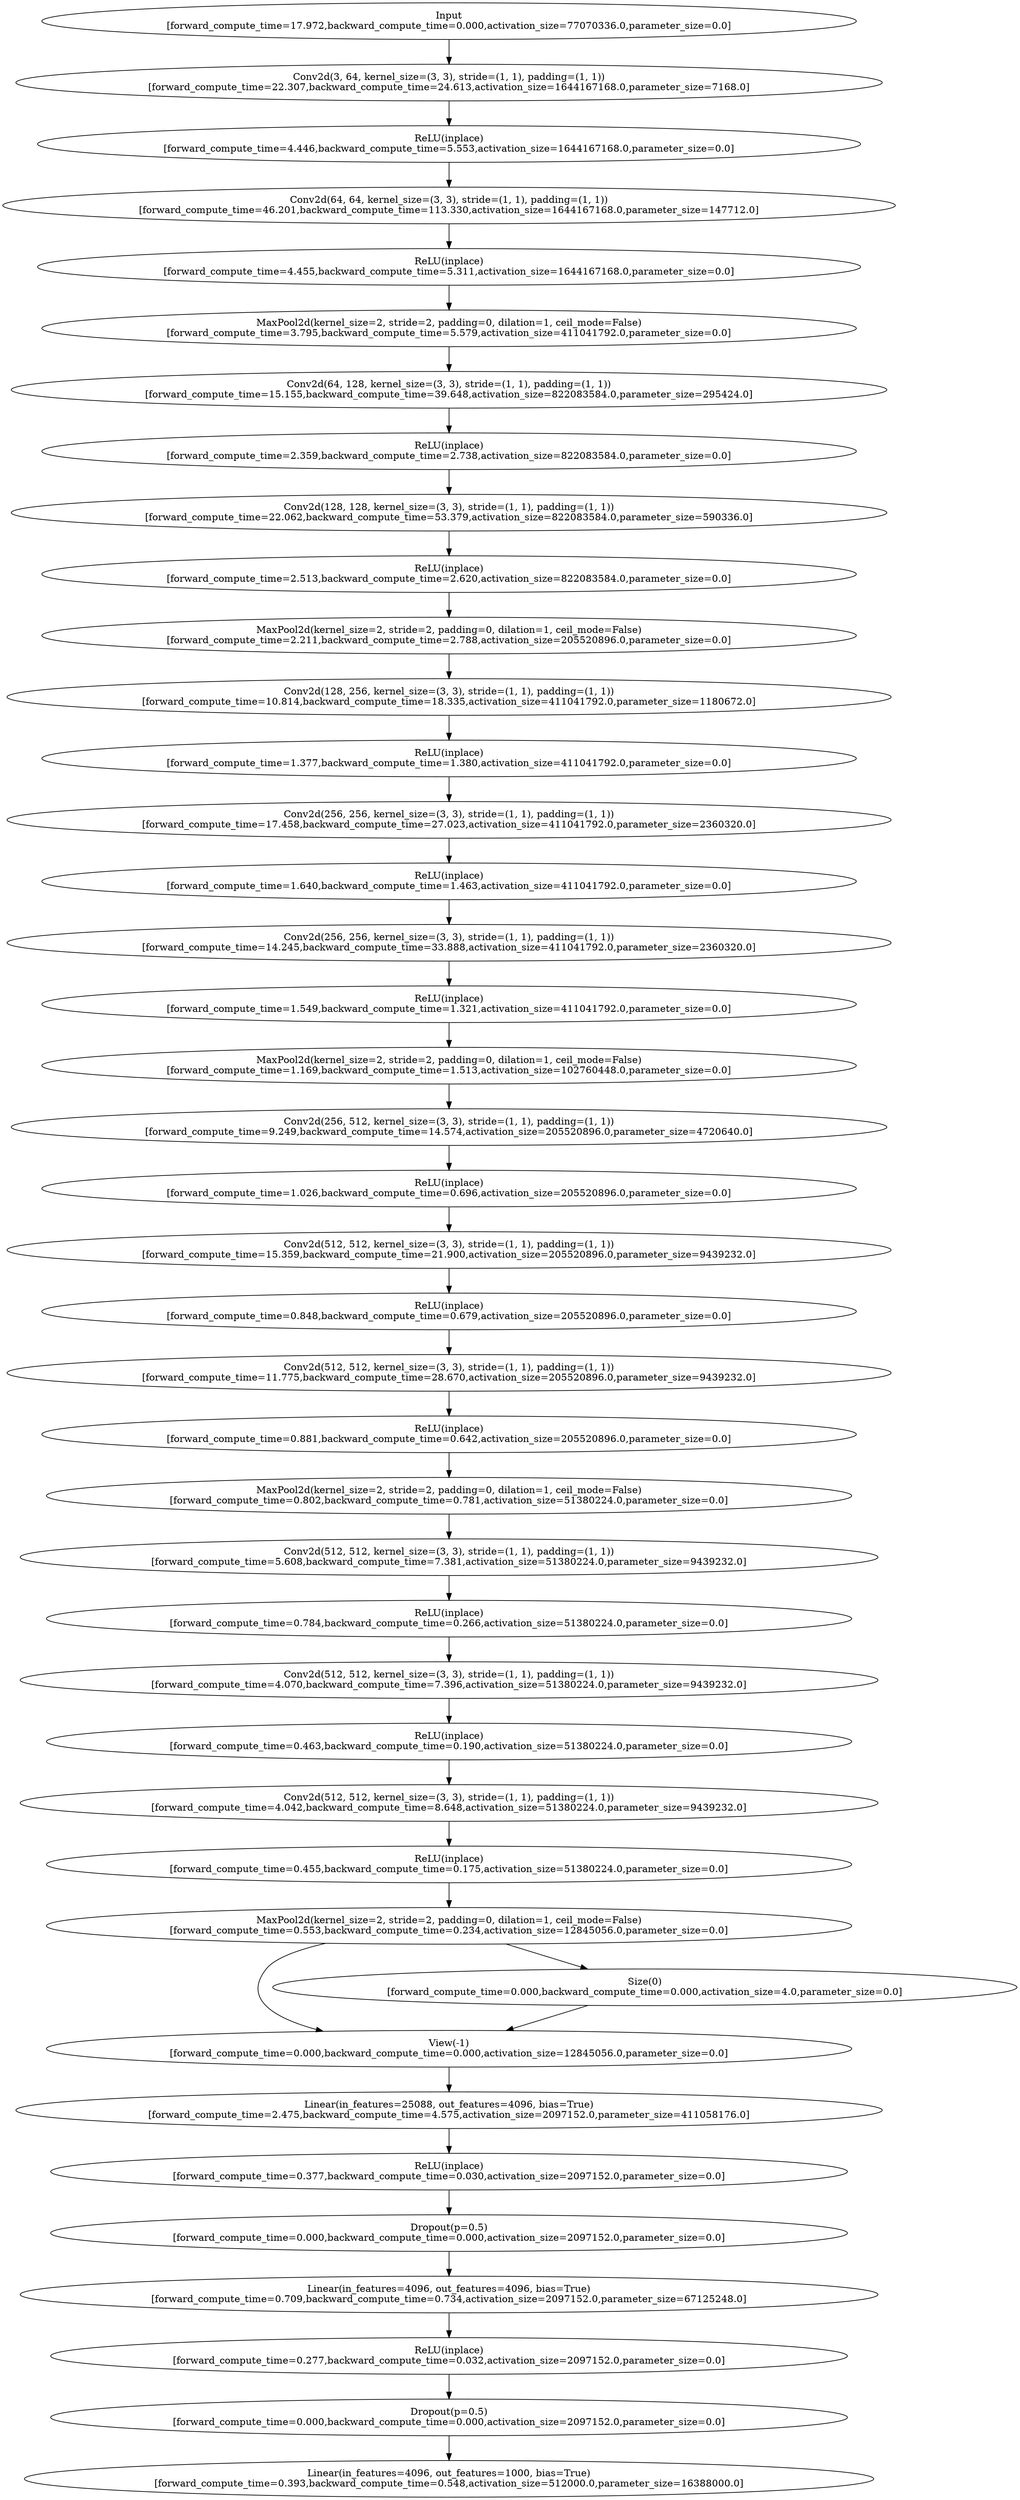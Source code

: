 digraph {
	node11 [label="MaxPool2d(kernel_size=2, stride=2, padding=0, dilation=1, ceil_mode=False)
[forward_compute_time=2.211,backward_compute_time=2.788,activation_size=205520896.0,parameter_size=0.0]"]
	node10 [label="ReLU(inplace)
[forward_compute_time=2.513,backward_compute_time=2.620,activation_size=822083584.0,parameter_size=0.0]"]
	node13 [label="ReLU(inplace)
[forward_compute_time=1.377,backward_compute_time=1.380,activation_size=411041792.0,parameter_size=0.0]"]
	node12 [label="Conv2d(128, 256, kernel_size=(3, 3), stride=(1, 1), padding=(1, 1))
[forward_compute_time=10.814,backward_compute_time=18.335,activation_size=411041792.0,parameter_size=1180672.0]"]
	node15 [label="ReLU(inplace)
[forward_compute_time=1.640,backward_compute_time=1.463,activation_size=411041792.0,parameter_size=0.0]"]
	node14 [label="Conv2d(256, 256, kernel_size=(3, 3), stride=(1, 1), padding=(1, 1))
[forward_compute_time=17.458,backward_compute_time=27.023,activation_size=411041792.0,parameter_size=2360320.0]"]
	node17 [label="ReLU(inplace)
[forward_compute_time=1.549,backward_compute_time=1.321,activation_size=411041792.0,parameter_size=0.0]"]
	node16 [label="Conv2d(256, 256, kernel_size=(3, 3), stride=(1, 1), padding=(1, 1))
[forward_compute_time=14.245,backward_compute_time=33.888,activation_size=411041792.0,parameter_size=2360320.0]"]
	node19 [label="Conv2d(256, 512, kernel_size=(3, 3), stride=(1, 1), padding=(1, 1))
[forward_compute_time=9.249,backward_compute_time=14.574,activation_size=205520896.0,parameter_size=4720640.0]"]
	node18 [label="MaxPool2d(kernel_size=2, stride=2, padding=0, dilation=1, ceil_mode=False)
[forward_compute_time=1.169,backward_compute_time=1.513,activation_size=102760448.0,parameter_size=0.0]"]
	node31 [label="ReLU(inplace)
[forward_compute_time=0.455,backward_compute_time=0.175,activation_size=51380224.0,parameter_size=0.0]"]
	node30 [label="Conv2d(512, 512, kernel_size=(3, 3), stride=(1, 1), padding=(1, 1))
[forward_compute_time=4.042,backward_compute_time=8.648,activation_size=51380224.0,parameter_size=9439232.0]"]
	node37 [label="Dropout(p=0.5)
[forward_compute_time=0.000,backward_compute_time=0.000,activation_size=2097152.0,parameter_size=0.0]"]
	node36 [label="ReLU(inplace)
[forward_compute_time=0.377,backward_compute_time=0.030,activation_size=2097152.0,parameter_size=0.0]"]
	node35 [label="Linear(in_features=25088, out_features=4096, bias=True)
[forward_compute_time=2.475,backward_compute_time=4.575,activation_size=2097152.0,parameter_size=411058176.0]"]
	node34 [label="View(-1)
[forward_compute_time=0.000,backward_compute_time=0.000,activation_size=12845056.0,parameter_size=0.0]"]
	node38 [label="Linear(in_features=4096, out_features=4096, bias=True)
[forward_compute_time=0.709,backward_compute_time=0.734,activation_size=2097152.0,parameter_size=67125248.0]"]
	node33 [label="Size(0)
[forward_compute_time=0.000,backward_compute_time=0.000,activation_size=4.0,parameter_size=0.0]"]
	node32 [label="MaxPool2d(kernel_size=2, stride=2, padding=0, dilation=1, ceil_mode=False)
[forward_compute_time=0.553,backward_compute_time=0.234,activation_size=12845056.0,parameter_size=0.0]"]
	node39 [label="ReLU(inplace)
[forward_compute_time=0.277,backward_compute_time=0.032,activation_size=2097152.0,parameter_size=0.0]"]
	node28 [label="Conv2d(512, 512, kernel_size=(3, 3), stride=(1, 1), padding=(1, 1))
[forward_compute_time=4.070,backward_compute_time=7.396,activation_size=51380224.0,parameter_size=9439232.0]"]
	node29 [label="ReLU(inplace)
[forward_compute_time=0.463,backward_compute_time=0.190,activation_size=51380224.0,parameter_size=0.0]"]
	node24 [label="ReLU(inplace)
[forward_compute_time=0.881,backward_compute_time=0.642,activation_size=205520896.0,parameter_size=0.0]"]
	node25 [label="MaxPool2d(kernel_size=2, stride=2, padding=0, dilation=1, ceil_mode=False)
[forward_compute_time=0.802,backward_compute_time=0.781,activation_size=51380224.0,parameter_size=0.0]"]
	node26 [label="Conv2d(512, 512, kernel_size=(3, 3), stride=(1, 1), padding=(1, 1))
[forward_compute_time=5.608,backward_compute_time=7.381,activation_size=51380224.0,parameter_size=9439232.0]"]
	node27 [label="ReLU(inplace)
[forward_compute_time=0.784,backward_compute_time=0.266,activation_size=51380224.0,parameter_size=0.0]"]
	node20 [label="ReLU(inplace)
[forward_compute_time=1.026,backward_compute_time=0.696,activation_size=205520896.0,parameter_size=0.0]"]
	node21 [label="Conv2d(512, 512, kernel_size=(3, 3), stride=(1, 1), padding=(1, 1))
[forward_compute_time=15.359,backward_compute_time=21.900,activation_size=205520896.0,parameter_size=9439232.0]"]
	node22 [label="ReLU(inplace)
[forward_compute_time=0.848,backward_compute_time=0.679,activation_size=205520896.0,parameter_size=0.0]"]
	node23 [label="Conv2d(512, 512, kernel_size=(3, 3), stride=(1, 1), padding=(1, 1))
[forward_compute_time=11.775,backward_compute_time=28.670,activation_size=205520896.0,parameter_size=9439232.0]"]
	node40 [label="Dropout(p=0.5)
[forward_compute_time=0.000,backward_compute_time=0.000,activation_size=2097152.0,parameter_size=0.0]"]
	node41 [label="Linear(in_features=4096, out_features=1000, bias=True)
[forward_compute_time=0.393,backward_compute_time=0.548,activation_size=512000.0,parameter_size=16388000.0]"]
	node9 [label="Conv2d(128, 128, kernel_size=(3, 3), stride=(1, 1), padding=(1, 1))
[forward_compute_time=22.062,backward_compute_time=53.379,activation_size=822083584.0,parameter_size=590336.0]"]
	node8 [label="ReLU(inplace)
[forward_compute_time=2.359,backward_compute_time=2.738,activation_size=822083584.0,parameter_size=0.0]"]
	node1 [label="Input
[forward_compute_time=17.972,backward_compute_time=0.000,activation_size=77070336.0,parameter_size=0.0]"]
	node3 [label="ReLU(inplace)
[forward_compute_time=4.446,backward_compute_time=5.553,activation_size=1644167168.0,parameter_size=0.0]"]
	node2 [label="Conv2d(3, 64, kernel_size=(3, 3), stride=(1, 1), padding=(1, 1))
[forward_compute_time=22.307,backward_compute_time=24.613,activation_size=1644167168.0,parameter_size=7168.0]"]
	node5 [label="ReLU(inplace)
[forward_compute_time=4.455,backward_compute_time=5.311,activation_size=1644167168.0,parameter_size=0.0]"]
	node4 [label="Conv2d(64, 64, kernel_size=(3, 3), stride=(1, 1), padding=(1, 1))
[forward_compute_time=46.201,backward_compute_time=113.330,activation_size=1644167168.0,parameter_size=147712.0]"]
	node7 [label="Conv2d(64, 128, kernel_size=(3, 3), stride=(1, 1), padding=(1, 1))
[forward_compute_time=15.155,backward_compute_time=39.648,activation_size=822083584.0,parameter_size=295424.0]"]
	node6 [label="MaxPool2d(kernel_size=2, stride=2, padding=0, dilation=1, ceil_mode=False)
[forward_compute_time=3.795,backward_compute_time=5.579,activation_size=411041792.0,parameter_size=0.0]"]
	node11 -> node12
	node10 -> node11
	node13 -> node14
	node12 -> node13
	node15 -> node16
	node14 -> node15
	node17 -> node18
	node16 -> node17
	node19 -> node20
	node18 -> node19
	node31 -> node32
	node30 -> node31
	node37 -> node38
	node36 -> node37
	node35 -> node36
	node34 -> node35
	node38 -> node39
	node33 -> node34
	node32 -> node34
	node32 -> node33
	node39 -> node40
	node28 -> node29
	node29 -> node30
	node24 -> node25
	node25 -> node26
	node26 -> node27
	node27 -> node28
	node20 -> node21
	node21 -> node22
	node22 -> node23
	node23 -> node24
	node40 -> node41
	node9 -> node10
	node8 -> node9
	node1 -> node2
	node3 -> node4
	node2 -> node3
	node5 -> node6
	node4 -> node5
	node7 -> node8
	node6 -> node7
}
